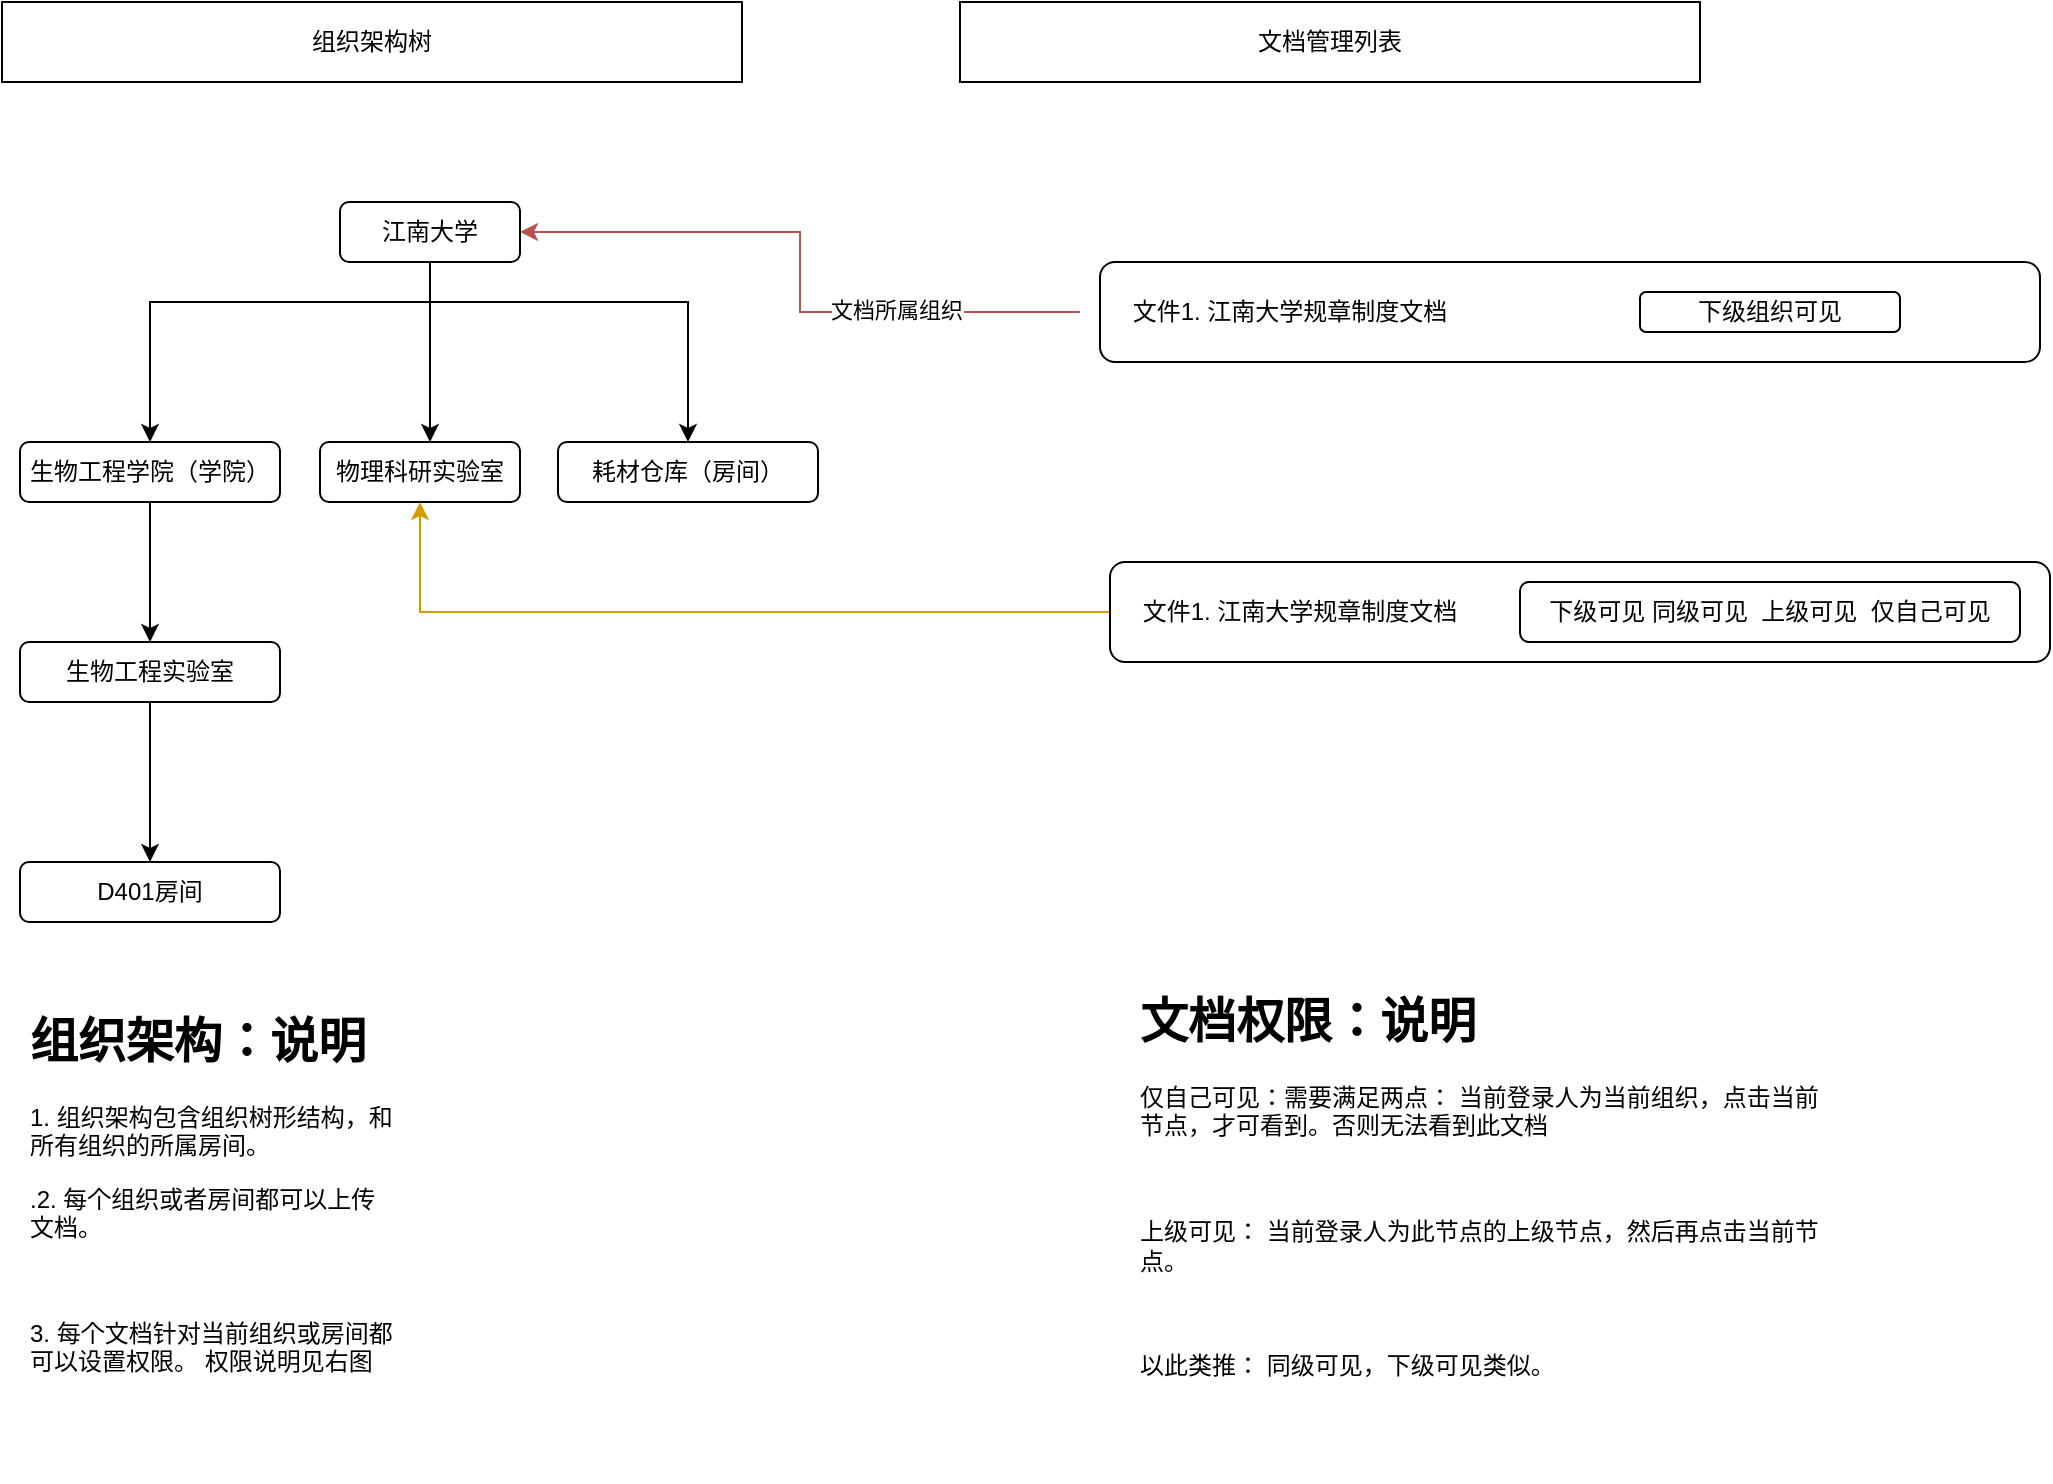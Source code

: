 <mxfile version="13.3.5" type="github"><diagram id="O-HuoVbnH41WlEOnwUZ-" name="Page-1"><mxGraphModel dx="1113" dy="722" grid="1" gridSize="10" guides="1" tooltips="1" connect="1" arrows="1" fold="1" page="1" pageScale="1" pageWidth="827" pageHeight="1169" math="0" shadow="0"><root><mxCell id="0"/><mxCell id="1" parent="0"/><mxCell id="J5czU0AER61ILINpgIlD-20" value="" style="rounded=1;whiteSpace=wrap;html=1;" vertex="1" parent="1"><mxGeometry x="600" y="170" width="470" height="50" as="geometry"/></mxCell><mxCell id="J5czU0AER61ILINpgIlD-4" value="" style="edgeStyle=orthogonalEdgeStyle;rounded=0;orthogonalLoop=1;jettySize=auto;html=1;" edge="1" parent="1" source="J5czU0AER61ILINpgIlD-2" target="J5czU0AER61ILINpgIlD-3"><mxGeometry relative="1" as="geometry"><Array as="points"><mxPoint x="265" y="190"/><mxPoint x="125" y="190"/></Array></mxGeometry></mxCell><mxCell id="J5czU0AER61ILINpgIlD-7" value="" style="edgeStyle=orthogonalEdgeStyle;rounded=0;orthogonalLoop=1;jettySize=auto;html=1;" edge="1" parent="1" source="J5czU0AER61ILINpgIlD-2" target="J5czU0AER61ILINpgIlD-6"><mxGeometry relative="1" as="geometry"><Array as="points"><mxPoint x="265" y="220"/><mxPoint x="265" y="220"/></Array></mxGeometry></mxCell><mxCell id="J5czU0AER61ILINpgIlD-9" value="" style="edgeStyle=orthogonalEdgeStyle;rounded=0;orthogonalLoop=1;jettySize=auto;html=1;" edge="1" parent="1" source="J5czU0AER61ILINpgIlD-2" target="J5czU0AER61ILINpgIlD-8"><mxGeometry relative="1" as="geometry"><Array as="points"><mxPoint x="265" y="190"/><mxPoint x="394" y="190"/></Array></mxGeometry></mxCell><mxCell id="J5czU0AER61ILINpgIlD-2" value="江南大学" style="rounded=1;whiteSpace=wrap;html=1;" vertex="1" parent="1"><mxGeometry x="220" y="140" width="90" height="30" as="geometry"/></mxCell><mxCell id="J5czU0AER61ILINpgIlD-8" value="耗材仓库（房间）" style="rounded=1;whiteSpace=wrap;html=1;" vertex="1" parent="1"><mxGeometry x="329" y="260" width="130" height="30" as="geometry"/></mxCell><mxCell id="J5czU0AER61ILINpgIlD-6" value="物理科研实验室" style="rounded=1;whiteSpace=wrap;html=1;" vertex="1" parent="1"><mxGeometry x="210" y="260" width="100" height="30" as="geometry"/></mxCell><mxCell id="J5czU0AER61ILINpgIlD-11" value="" style="edgeStyle=orthogonalEdgeStyle;rounded=0;orthogonalLoop=1;jettySize=auto;html=1;" edge="1" parent="1" source="J5czU0AER61ILINpgIlD-3" target="J5czU0AER61ILINpgIlD-10"><mxGeometry relative="1" as="geometry"/></mxCell><mxCell id="J5czU0AER61ILINpgIlD-3" value="生物工程学院（学院）" style="rounded=1;whiteSpace=wrap;html=1;" vertex="1" parent="1"><mxGeometry x="60" y="260" width="130" height="30" as="geometry"/></mxCell><mxCell id="J5czU0AER61ILINpgIlD-13" value="" style="edgeStyle=orthogonalEdgeStyle;rounded=0;orthogonalLoop=1;jettySize=auto;html=1;" edge="1" parent="1" source="J5czU0AER61ILINpgIlD-10" target="J5czU0AER61ILINpgIlD-12"><mxGeometry relative="1" as="geometry"/></mxCell><mxCell id="J5czU0AER61ILINpgIlD-10" value="生物工程实验室" style="rounded=1;whiteSpace=wrap;html=1;" vertex="1" parent="1"><mxGeometry x="60" y="360" width="130" height="30" as="geometry"/></mxCell><mxCell id="J5czU0AER61ILINpgIlD-12" value="D401房间" style="rounded=1;whiteSpace=wrap;html=1;" vertex="1" parent="1"><mxGeometry x="60" y="470" width="130" height="30" as="geometry"/></mxCell><mxCell id="J5czU0AER61ILINpgIlD-14" value="组织架构树" style="rounded=0;whiteSpace=wrap;html=1;" vertex="1" parent="1"><mxGeometry x="51" y="40" width="370" height="40" as="geometry"/></mxCell><mxCell id="J5czU0AER61ILINpgIlD-15" value="文档管理列表" style="rounded=0;whiteSpace=wrap;html=1;" vertex="1" parent="1"><mxGeometry x="530" y="40" width="370" height="40" as="geometry"/></mxCell><mxCell id="J5czU0AER61ILINpgIlD-17" style="edgeStyle=orthogonalEdgeStyle;rounded=0;orthogonalLoop=1;jettySize=auto;html=1;entryX=1;entryY=0.5;entryDx=0;entryDy=0;fillColor=#f8cecc;strokeColor=#b85450;" edge="1" parent="1" source="J5czU0AER61ILINpgIlD-16" target="J5czU0AER61ILINpgIlD-2"><mxGeometry relative="1" as="geometry"/></mxCell><mxCell id="J5czU0AER61ILINpgIlD-18" value="文档所属组织" style="edgeLabel;html=1;align=center;verticalAlign=middle;resizable=0;points=[];" vertex="1" connectable="0" parent="J5czU0AER61ILINpgIlD-17"><mxGeometry x="-0.422" y="-1" relative="1" as="geometry"><mxPoint as="offset"/></mxGeometry></mxCell><mxCell id="J5czU0AER61ILINpgIlD-16" value="文件1. 江南大学规章制度文档" style="text;html=1;strokeColor=none;fillColor=none;align=center;verticalAlign=middle;whiteSpace=wrap;rounded=0;" vertex="1" parent="1"><mxGeometry x="590" y="180" width="210" height="30" as="geometry"/></mxCell><mxCell id="J5czU0AER61ILINpgIlD-19" value="下级组织可见" style="rounded=1;whiteSpace=wrap;html=1;" vertex="1" parent="1"><mxGeometry x="870" y="185" width="130" height="20" as="geometry"/></mxCell><mxCell id="J5czU0AER61ILINpgIlD-24" style="edgeStyle=orthogonalEdgeStyle;rounded=0;orthogonalLoop=1;jettySize=auto;html=1;entryX=0.5;entryY=1;entryDx=0;entryDy=0;fillColor=#ffe6cc;strokeColor=#d79b00;" edge="1" parent="1" source="J5czU0AER61ILINpgIlD-21" target="J5czU0AER61ILINpgIlD-6"><mxGeometry relative="1" as="geometry"/></mxCell><mxCell id="J5czU0AER61ILINpgIlD-21" value="" style="rounded=1;whiteSpace=wrap;html=1;" vertex="1" parent="1"><mxGeometry x="605" y="320" width="470" height="50" as="geometry"/></mxCell><mxCell id="J5czU0AER61ILINpgIlD-22" value="文件1. 江南大学规章制度文档" style="text;html=1;strokeColor=none;fillColor=none;align=center;verticalAlign=middle;whiteSpace=wrap;rounded=0;" vertex="1" parent="1"><mxGeometry x="595" y="330" width="210" height="30" as="geometry"/></mxCell><mxCell id="J5czU0AER61ILINpgIlD-23" value="下级可见 同级可见&amp;nbsp; 上级可见&amp;nbsp; 仅自己可见" style="rounded=1;whiteSpace=wrap;html=1;" vertex="1" parent="1"><mxGeometry x="810" y="330" width="250" height="30" as="geometry"/></mxCell><mxCell id="J5czU0AER61ILINpgIlD-26" value="&lt;h1&gt;组织架构：说明&lt;/h1&gt;&lt;p&gt;1. 组织架构包含组织树形结构，和所有组织的所属房间。&lt;/p&gt;&lt;p&gt;.2. 每个组织或者房间都可以上传文档。&lt;/p&gt;&lt;p&gt;&lt;br&gt;&lt;/p&gt;&lt;p&gt;3. 每个文档针对当前组织或房间都可以设置权限。 权限说明见右图&lt;/p&gt;" style="text;html=1;strokeColor=none;fillColor=none;spacing=5;spacingTop=-20;whiteSpace=wrap;overflow=hidden;rounded=0;" vertex="1" parent="1"><mxGeometry x="60" y="540" width="190" height="220" as="geometry"/></mxCell><mxCell id="J5czU0AER61ILINpgIlD-27" value="&lt;h1&gt;文档权限：说明&lt;/h1&gt;&lt;p&gt;仅自己可见：需要满足两点： 当前登录人为当前组织，点击当前节点，才可看到。否则无法看到此文档&lt;/p&gt;&lt;p&gt;&lt;br&gt;&lt;/p&gt;&lt;p&gt;上级可见： 当前登录人为此节点的上级节点，然后再点击当前节点。&lt;/p&gt;&lt;p&gt;&lt;br&gt;&lt;/p&gt;&lt;p&gt;以此类推： 同级可见，下级可见类似。&lt;/p&gt;&lt;p&gt;&lt;br&gt;&lt;/p&gt;" style="text;html=1;strokeColor=none;fillColor=none;spacing=5;spacingTop=-20;whiteSpace=wrap;overflow=hidden;rounded=0;" vertex="1" parent="1"><mxGeometry x="615" y="530" width="355" height="250" as="geometry"/></mxCell></root></mxGraphModel></diagram></mxfile>